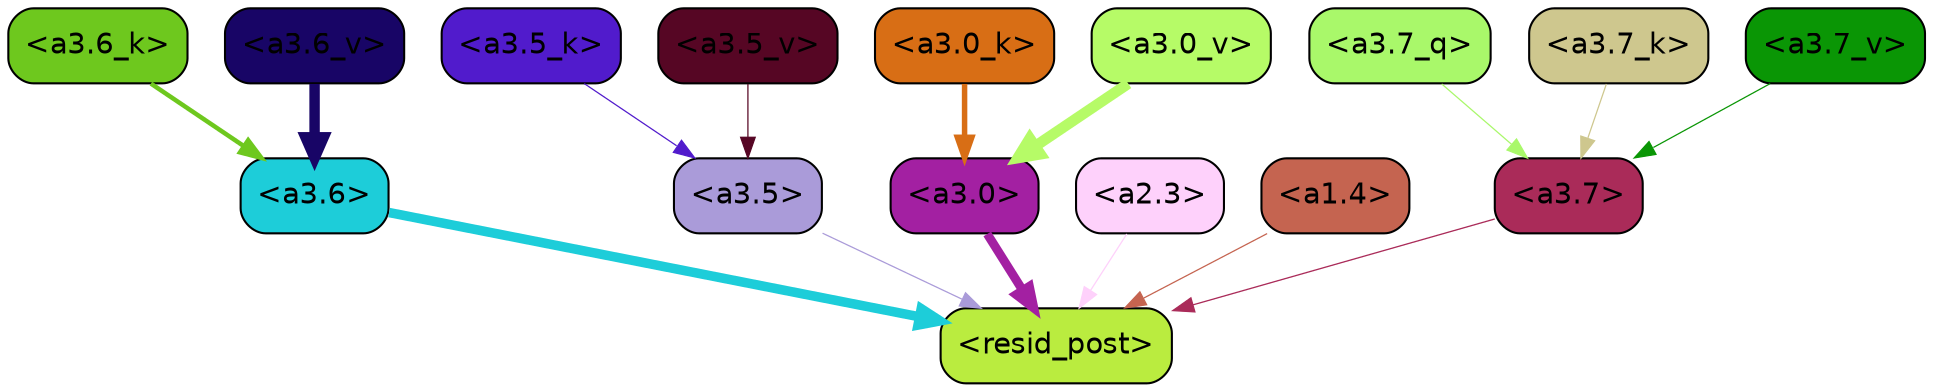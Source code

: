 strict digraph "" {
	graph [bgcolor=transparent,
		layout=dot,
		overlap=false,
		splines=true
	];
	"<a3.7>"	[color=black,
		fillcolor="#aa2b59",
		fontname=Helvetica,
		shape=box,
		style="filled, rounded"];
	"<resid_post>"	[color=black,
		fillcolor="#baec3f",
		fontname=Helvetica,
		shape=box,
		style="filled, rounded"];
	"<a3.7>" -> "<resid_post>"	[color="#aa2b59",
		penwidth=0.6239100098609924];
	"<a3.6>"	[color=black,
		fillcolor="#1dcdd9",
		fontname=Helvetica,
		shape=box,
		style="filled, rounded"];
	"<a3.6>" -> "<resid_post>"	[color="#1dcdd9",
		penwidth=4.569062113761902];
	"<a3.5>"	[color=black,
		fillcolor="#aa9bd9",
		fontname=Helvetica,
		shape=box,
		style="filled, rounded"];
	"<a3.5>" -> "<resid_post>"	[color="#aa9bd9",
		penwidth=0.6];
	"<a3.0>"	[color=black,
		fillcolor="#a320a2",
		fontname=Helvetica,
		shape=box,
		style="filled, rounded"];
	"<a3.0>" -> "<resid_post>"	[color="#a320a2",
		penwidth=4.283544182777405];
	"<a2.3>"	[color=black,
		fillcolor="#fed1fb",
		fontname=Helvetica,
		shape=box,
		style="filled, rounded"];
	"<a2.3>" -> "<resid_post>"	[color="#fed1fb",
		penwidth=0.6];
	"<a1.4>"	[color=black,
		fillcolor="#c56450",
		fontname=Helvetica,
		shape=box,
		style="filled, rounded"];
	"<a1.4>" -> "<resid_post>"	[color="#c56450",
		penwidth=0.6];
	"<a3.7_q>"	[color=black,
		fillcolor="#a9f86a",
		fontname=Helvetica,
		shape=box,
		style="filled, rounded"];
	"<a3.7_q>" -> "<a3.7>"	[color="#a9f86a",
		penwidth=0.6];
	"<a3.7_k>"	[color=black,
		fillcolor="#cec78e",
		fontname=Helvetica,
		shape=box,
		style="filled, rounded"];
	"<a3.7_k>" -> "<a3.7>"	[color="#cec78e",
		penwidth=0.6];
	"<a3.6_k>"	[color=black,
		fillcolor="#6ec81e",
		fontname=Helvetica,
		shape=box,
		style="filled, rounded"];
	"<a3.6_k>" -> "<a3.6>"	[color="#6ec81e",
		penwidth=2.174198240041733];
	"<a3.5_k>"	[color=black,
		fillcolor="#511bcc",
		fontname=Helvetica,
		shape=box,
		style="filled, rounded"];
	"<a3.5_k>" -> "<a3.5>"	[color="#511bcc",
		penwidth=0.6];
	"<a3.0_k>"	[color=black,
		fillcolor="#d86e15",
		fontname=Helvetica,
		shape=box,
		style="filled, rounded"];
	"<a3.0_k>" -> "<a3.0>"	[color="#d86e15",
		penwidth=2.6274144649505615];
	"<a3.7_v>"	[color=black,
		fillcolor="#0a9605",
		fontname=Helvetica,
		shape=box,
		style="filled, rounded"];
	"<a3.7_v>" -> "<a3.7>"	[color="#0a9605",
		penwidth=0.6];
	"<a3.6_v>"	[color=black,
		fillcolor="#180566",
		fontname=Helvetica,
		shape=box,
		style="filled, rounded"];
	"<a3.6_v>" -> "<a3.6>"	[color="#180566",
		penwidth=5.002329230308533];
	"<a3.5_v>"	[color=black,
		fillcolor="#560624",
		fontname=Helvetica,
		shape=box,
		style="filled, rounded"];
	"<a3.5_v>" -> "<a3.5>"	[color="#560624",
		penwidth=0.6];
	"<a3.0_v>"	[color=black,
		fillcolor="#b6fb67",
		fontname=Helvetica,
		shape=box,
		style="filled, rounded"];
	"<a3.0_v>" -> "<a3.0>"	[color="#b6fb67",
		penwidth=5.188832879066467];
}
